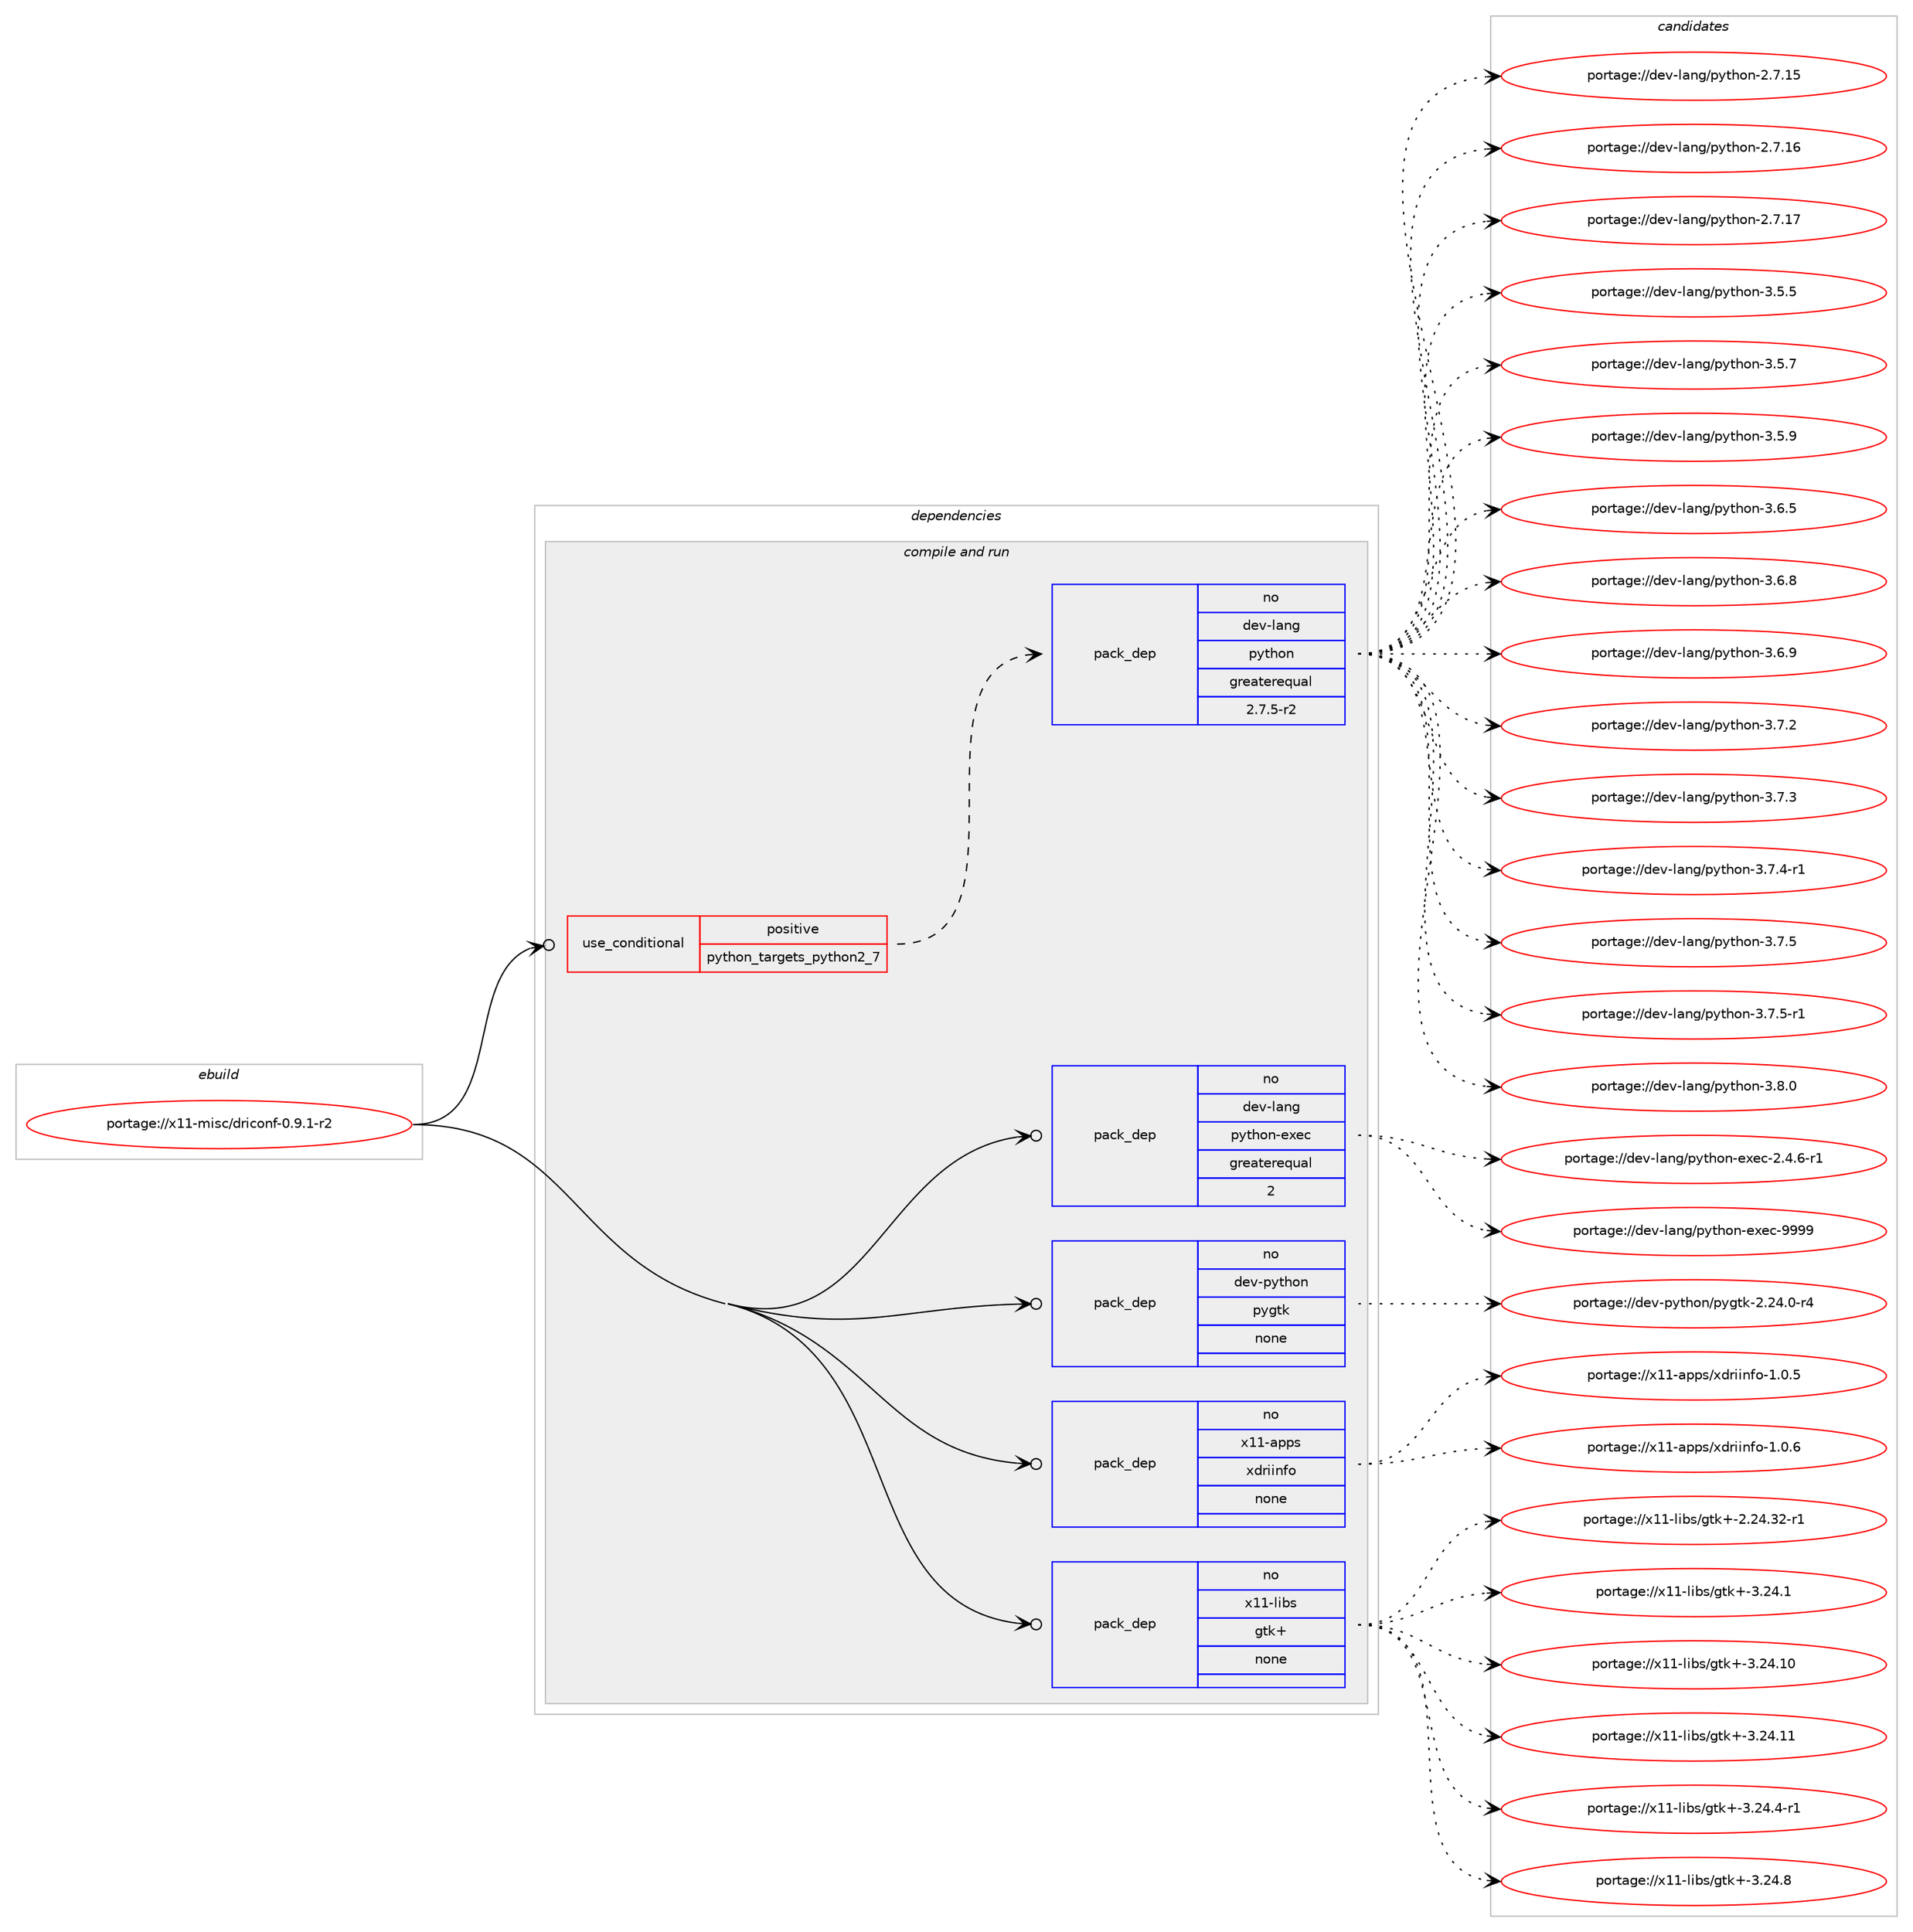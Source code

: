 digraph prolog {

# *************
# Graph options
# *************

newrank=true;
concentrate=true;
compound=true;
graph [rankdir=LR,fontname=Helvetica,fontsize=10,ranksep=1.5];#, ranksep=2.5, nodesep=0.2];
edge  [arrowhead=vee];
node  [fontname=Helvetica,fontsize=10];

# **********
# The ebuild
# **********

subgraph cluster_leftcol {
color=gray;
rank=same;
label=<<i>ebuild</i>>;
id [label="portage://x11-misc/driconf-0.9.1-r2", color=red, width=4, href="../x11-misc/driconf-0.9.1-r2.svg"];
}

# ****************
# The dependencies
# ****************

subgraph cluster_midcol {
color=gray;
label=<<i>dependencies</i>>;
subgraph cluster_compile {
fillcolor="#eeeeee";
style=filled;
label=<<i>compile</i>>;
}
subgraph cluster_compileandrun {
fillcolor="#eeeeee";
style=filled;
label=<<i>compile and run</i>>;
subgraph cond108326 {
dependency452206 [label=<<TABLE BORDER="0" CELLBORDER="1" CELLSPACING="0" CELLPADDING="4"><TR><TD ROWSPAN="3" CELLPADDING="10">use_conditional</TD></TR><TR><TD>positive</TD></TR><TR><TD>python_targets_python2_7</TD></TR></TABLE>>, shape=none, color=red];
subgraph pack335746 {
dependency452207 [label=<<TABLE BORDER="0" CELLBORDER="1" CELLSPACING="0" CELLPADDING="4" WIDTH="220"><TR><TD ROWSPAN="6" CELLPADDING="30">pack_dep</TD></TR><TR><TD WIDTH="110">no</TD></TR><TR><TD>dev-lang</TD></TR><TR><TD>python</TD></TR><TR><TD>greaterequal</TD></TR><TR><TD>2.7.5-r2</TD></TR></TABLE>>, shape=none, color=blue];
}
dependency452206:e -> dependency452207:w [weight=20,style="dashed",arrowhead="vee"];
}
id:e -> dependency452206:w [weight=20,style="solid",arrowhead="odotvee"];
subgraph pack335747 {
dependency452208 [label=<<TABLE BORDER="0" CELLBORDER="1" CELLSPACING="0" CELLPADDING="4" WIDTH="220"><TR><TD ROWSPAN="6" CELLPADDING="30">pack_dep</TD></TR><TR><TD WIDTH="110">no</TD></TR><TR><TD>dev-lang</TD></TR><TR><TD>python-exec</TD></TR><TR><TD>greaterequal</TD></TR><TR><TD>2</TD></TR></TABLE>>, shape=none, color=blue];
}
id:e -> dependency452208:w [weight=20,style="solid",arrowhead="odotvee"];
subgraph pack335748 {
dependency452209 [label=<<TABLE BORDER="0" CELLBORDER="1" CELLSPACING="0" CELLPADDING="4" WIDTH="220"><TR><TD ROWSPAN="6" CELLPADDING="30">pack_dep</TD></TR><TR><TD WIDTH="110">no</TD></TR><TR><TD>dev-python</TD></TR><TR><TD>pygtk</TD></TR><TR><TD>none</TD></TR><TR><TD></TD></TR></TABLE>>, shape=none, color=blue];
}
id:e -> dependency452209:w [weight=20,style="solid",arrowhead="odotvee"];
subgraph pack335749 {
dependency452210 [label=<<TABLE BORDER="0" CELLBORDER="1" CELLSPACING="0" CELLPADDING="4" WIDTH="220"><TR><TD ROWSPAN="6" CELLPADDING="30">pack_dep</TD></TR><TR><TD WIDTH="110">no</TD></TR><TR><TD>x11-apps</TD></TR><TR><TD>xdriinfo</TD></TR><TR><TD>none</TD></TR><TR><TD></TD></TR></TABLE>>, shape=none, color=blue];
}
id:e -> dependency452210:w [weight=20,style="solid",arrowhead="odotvee"];
subgraph pack335750 {
dependency452211 [label=<<TABLE BORDER="0" CELLBORDER="1" CELLSPACING="0" CELLPADDING="4" WIDTH="220"><TR><TD ROWSPAN="6" CELLPADDING="30">pack_dep</TD></TR><TR><TD WIDTH="110">no</TD></TR><TR><TD>x11-libs</TD></TR><TR><TD>gtk+</TD></TR><TR><TD>none</TD></TR><TR><TD></TD></TR></TABLE>>, shape=none, color=blue];
}
id:e -> dependency452211:w [weight=20,style="solid",arrowhead="odotvee"];
}
subgraph cluster_run {
fillcolor="#eeeeee";
style=filled;
label=<<i>run</i>>;
}
}

# **************
# The candidates
# **************

subgraph cluster_choices {
rank=same;
color=gray;
label=<<i>candidates</i>>;

subgraph choice335746 {
color=black;
nodesep=1;
choiceportage10010111845108971101034711212111610411111045504655464953 [label="portage://dev-lang/python-2.7.15", color=red, width=4,href="../dev-lang/python-2.7.15.svg"];
choiceportage10010111845108971101034711212111610411111045504655464954 [label="portage://dev-lang/python-2.7.16", color=red, width=4,href="../dev-lang/python-2.7.16.svg"];
choiceportage10010111845108971101034711212111610411111045504655464955 [label="portage://dev-lang/python-2.7.17", color=red, width=4,href="../dev-lang/python-2.7.17.svg"];
choiceportage100101118451089711010347112121116104111110455146534653 [label="portage://dev-lang/python-3.5.5", color=red, width=4,href="../dev-lang/python-3.5.5.svg"];
choiceportage100101118451089711010347112121116104111110455146534655 [label="portage://dev-lang/python-3.5.7", color=red, width=4,href="../dev-lang/python-3.5.7.svg"];
choiceportage100101118451089711010347112121116104111110455146534657 [label="portage://dev-lang/python-3.5.9", color=red, width=4,href="../dev-lang/python-3.5.9.svg"];
choiceportage100101118451089711010347112121116104111110455146544653 [label="portage://dev-lang/python-3.6.5", color=red, width=4,href="../dev-lang/python-3.6.5.svg"];
choiceportage100101118451089711010347112121116104111110455146544656 [label="portage://dev-lang/python-3.6.8", color=red, width=4,href="../dev-lang/python-3.6.8.svg"];
choiceportage100101118451089711010347112121116104111110455146544657 [label="portage://dev-lang/python-3.6.9", color=red, width=4,href="../dev-lang/python-3.6.9.svg"];
choiceportage100101118451089711010347112121116104111110455146554650 [label="portage://dev-lang/python-3.7.2", color=red, width=4,href="../dev-lang/python-3.7.2.svg"];
choiceportage100101118451089711010347112121116104111110455146554651 [label="portage://dev-lang/python-3.7.3", color=red, width=4,href="../dev-lang/python-3.7.3.svg"];
choiceportage1001011184510897110103471121211161041111104551465546524511449 [label="portage://dev-lang/python-3.7.4-r1", color=red, width=4,href="../dev-lang/python-3.7.4-r1.svg"];
choiceportage100101118451089711010347112121116104111110455146554653 [label="portage://dev-lang/python-3.7.5", color=red, width=4,href="../dev-lang/python-3.7.5.svg"];
choiceportage1001011184510897110103471121211161041111104551465546534511449 [label="portage://dev-lang/python-3.7.5-r1", color=red, width=4,href="../dev-lang/python-3.7.5-r1.svg"];
choiceportage100101118451089711010347112121116104111110455146564648 [label="portage://dev-lang/python-3.8.0", color=red, width=4,href="../dev-lang/python-3.8.0.svg"];
dependency452207:e -> choiceportage10010111845108971101034711212111610411111045504655464953:w [style=dotted,weight="100"];
dependency452207:e -> choiceportage10010111845108971101034711212111610411111045504655464954:w [style=dotted,weight="100"];
dependency452207:e -> choiceportage10010111845108971101034711212111610411111045504655464955:w [style=dotted,weight="100"];
dependency452207:e -> choiceportage100101118451089711010347112121116104111110455146534653:w [style=dotted,weight="100"];
dependency452207:e -> choiceportage100101118451089711010347112121116104111110455146534655:w [style=dotted,weight="100"];
dependency452207:e -> choiceportage100101118451089711010347112121116104111110455146534657:w [style=dotted,weight="100"];
dependency452207:e -> choiceportage100101118451089711010347112121116104111110455146544653:w [style=dotted,weight="100"];
dependency452207:e -> choiceportage100101118451089711010347112121116104111110455146544656:w [style=dotted,weight="100"];
dependency452207:e -> choiceportage100101118451089711010347112121116104111110455146544657:w [style=dotted,weight="100"];
dependency452207:e -> choiceportage100101118451089711010347112121116104111110455146554650:w [style=dotted,weight="100"];
dependency452207:e -> choiceportage100101118451089711010347112121116104111110455146554651:w [style=dotted,weight="100"];
dependency452207:e -> choiceportage1001011184510897110103471121211161041111104551465546524511449:w [style=dotted,weight="100"];
dependency452207:e -> choiceportage100101118451089711010347112121116104111110455146554653:w [style=dotted,weight="100"];
dependency452207:e -> choiceportage1001011184510897110103471121211161041111104551465546534511449:w [style=dotted,weight="100"];
dependency452207:e -> choiceportage100101118451089711010347112121116104111110455146564648:w [style=dotted,weight="100"];
}
subgraph choice335747 {
color=black;
nodesep=1;
choiceportage10010111845108971101034711212111610411111045101120101994550465246544511449 [label="portage://dev-lang/python-exec-2.4.6-r1", color=red, width=4,href="../dev-lang/python-exec-2.4.6-r1.svg"];
choiceportage10010111845108971101034711212111610411111045101120101994557575757 [label="portage://dev-lang/python-exec-9999", color=red, width=4,href="../dev-lang/python-exec-9999.svg"];
dependency452208:e -> choiceportage10010111845108971101034711212111610411111045101120101994550465246544511449:w [style=dotted,weight="100"];
dependency452208:e -> choiceportage10010111845108971101034711212111610411111045101120101994557575757:w [style=dotted,weight="100"];
}
subgraph choice335748 {
color=black;
nodesep=1;
choiceportage1001011184511212111610411111047112121103116107455046505246484511452 [label="portage://dev-python/pygtk-2.24.0-r4", color=red, width=4,href="../dev-python/pygtk-2.24.0-r4.svg"];
dependency452209:e -> choiceportage1001011184511212111610411111047112121103116107455046505246484511452:w [style=dotted,weight="100"];
}
subgraph choice335749 {
color=black;
nodesep=1;
choiceportage1204949459711211211547120100114105105110102111454946484653 [label="portage://x11-apps/xdriinfo-1.0.5", color=red, width=4,href="../x11-apps/xdriinfo-1.0.5.svg"];
choiceportage1204949459711211211547120100114105105110102111454946484654 [label="portage://x11-apps/xdriinfo-1.0.6", color=red, width=4,href="../x11-apps/xdriinfo-1.0.6.svg"];
dependency452210:e -> choiceportage1204949459711211211547120100114105105110102111454946484653:w [style=dotted,weight="100"];
dependency452210:e -> choiceportage1204949459711211211547120100114105105110102111454946484654:w [style=dotted,weight="100"];
}
subgraph choice335750 {
color=black;
nodesep=1;
choiceportage12049494510810598115471031161074345504650524651504511449 [label="portage://x11-libs/gtk+-2.24.32-r1", color=red, width=4,href="../x11-libs/gtk+-2.24.32-r1.svg"];
choiceportage12049494510810598115471031161074345514650524649 [label="portage://x11-libs/gtk+-3.24.1", color=red, width=4,href="../x11-libs/gtk+-3.24.1.svg"];
choiceportage1204949451081059811547103116107434551465052464948 [label="portage://x11-libs/gtk+-3.24.10", color=red, width=4,href="../x11-libs/gtk+-3.24.10.svg"];
choiceportage1204949451081059811547103116107434551465052464949 [label="portage://x11-libs/gtk+-3.24.11", color=red, width=4,href="../x11-libs/gtk+-3.24.11.svg"];
choiceportage120494945108105981154710311610743455146505246524511449 [label="portage://x11-libs/gtk+-3.24.4-r1", color=red, width=4,href="../x11-libs/gtk+-3.24.4-r1.svg"];
choiceportage12049494510810598115471031161074345514650524656 [label="portage://x11-libs/gtk+-3.24.8", color=red, width=4,href="../x11-libs/gtk+-3.24.8.svg"];
dependency452211:e -> choiceportage12049494510810598115471031161074345504650524651504511449:w [style=dotted,weight="100"];
dependency452211:e -> choiceportage12049494510810598115471031161074345514650524649:w [style=dotted,weight="100"];
dependency452211:e -> choiceportage1204949451081059811547103116107434551465052464948:w [style=dotted,weight="100"];
dependency452211:e -> choiceportage1204949451081059811547103116107434551465052464949:w [style=dotted,weight="100"];
dependency452211:e -> choiceportage120494945108105981154710311610743455146505246524511449:w [style=dotted,weight="100"];
dependency452211:e -> choiceportage12049494510810598115471031161074345514650524656:w [style=dotted,weight="100"];
}
}

}
